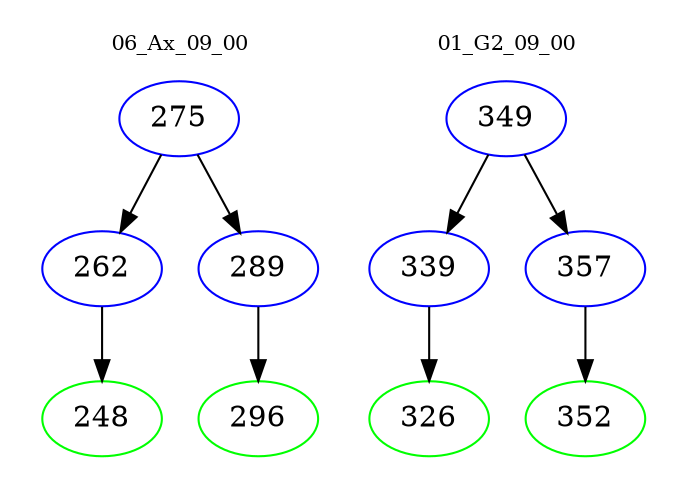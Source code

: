 digraph{
subgraph cluster_0 {
color = white
label = "06_Ax_09_00";
fontsize=10;
T0_275 [label="275", color="blue"]
T0_275 -> T0_262 [color="black"]
T0_262 [label="262", color="blue"]
T0_262 -> T0_248 [color="black"]
T0_248 [label="248", color="green"]
T0_275 -> T0_289 [color="black"]
T0_289 [label="289", color="blue"]
T0_289 -> T0_296 [color="black"]
T0_296 [label="296", color="green"]
}
subgraph cluster_1 {
color = white
label = "01_G2_09_00";
fontsize=10;
T1_349 [label="349", color="blue"]
T1_349 -> T1_339 [color="black"]
T1_339 [label="339", color="blue"]
T1_339 -> T1_326 [color="black"]
T1_326 [label="326", color="green"]
T1_349 -> T1_357 [color="black"]
T1_357 [label="357", color="blue"]
T1_357 -> T1_352 [color="black"]
T1_352 [label="352", color="green"]
}
}
